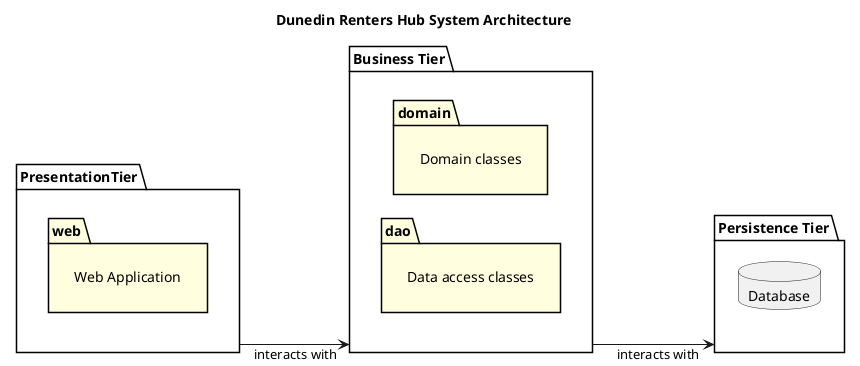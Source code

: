 @startuml
left to right direction 
' ======= Style / Layout Tweaks =======
skinparam guillemet false
skinparam classAttributeIconSize 0
skinparam linetype ortho
skinparam style strictuml

skinparam activity {
  hide empty description
}




' ======= System Architecture Diagram Code =======



'----------Presentation Tier------------
package "PresentationTier" as presentation{
package "web" #lightyellow{
label "Web Application"
}
}
'----------------------------------------


'----------Business Tier------------
package "Business Tier" as business{
package "domain" #lightyellow{
label "Domain classes"
}

package "dao" #lightyellow{
label "Data access classes"
}
}
'------------------------------------



'----------Persistence Tier--------------
package "Persistence Tier" as persistence{
database "Database"
}
'----------------------------------------





' ======= Relationships =======

title <b>Dunedin Renters Hub System Architecture</b>

presentation ----> "interacts with\t\t\t\t\t" business
business ----> "interacts with\t\t\t" persistence






@enduml
